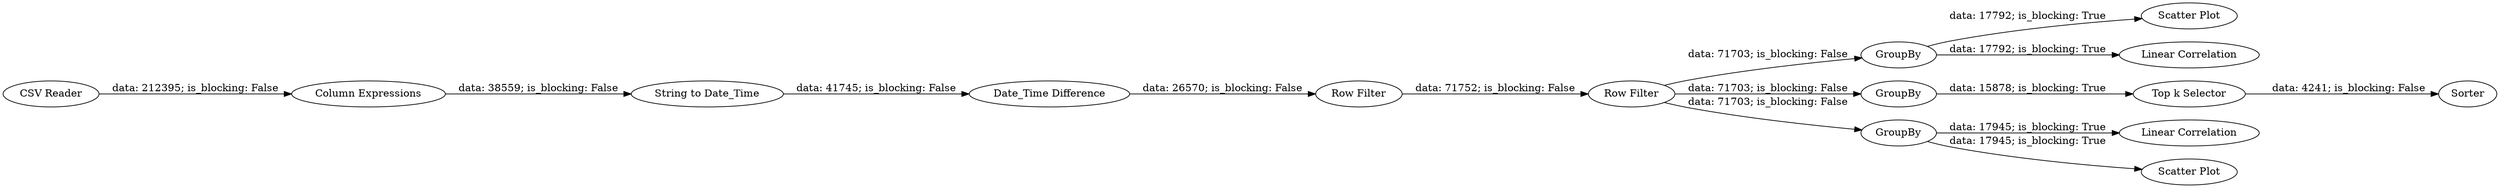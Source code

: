 digraph {
	"4658241432314266523_1" [label="CSV Reader"]
	"4658241432314266523_7" [label="Row Filter"]
	"4658241432314266523_12" [label="Linear Correlation"]
	"4658241432314266523_10" [label="Scatter Plot"]
	"4658241432314266523_3" [label="Top k Selector"]
	"4658241432314266523_8" [label="Row Filter"]
	"4658241432314266523_5" [label="Date_Time Difference"]
	"4658241432314266523_14" [label=GroupBy]
	"4658241432314266523_2" [label=GroupBy]
	"4658241432314266523_13" [label="Scatter Plot"]
	"4658241432314266523_15" [label="Linear Correlation"]
	"4658241432314266523_9" [label=Sorter]
	"4658241432314266523_4" [label="Column Expressions"]
	"4658241432314266523_11" [label=GroupBy]
	"4658241432314266523_6" [label="String to Date_Time"]
	"4658241432314266523_4" -> "4658241432314266523_6" [label="data: 38559; is_blocking: False"]
	"4658241432314266523_3" -> "4658241432314266523_9" [label="data: 4241; is_blocking: False"]
	"4658241432314266523_8" -> "4658241432314266523_14" [label="data: 71703; is_blocking: False"]
	"4658241432314266523_8" -> "4658241432314266523_2" [label="data: 71703; is_blocking: False"]
	"4658241432314266523_5" -> "4658241432314266523_7" [label="data: 26570; is_blocking: False"]
	"4658241432314266523_1" -> "4658241432314266523_4" [label="data: 212395; is_blocking: False"]
	"4658241432314266523_11" -> "4658241432314266523_12" [label="data: 17945; is_blocking: True"]
	"4658241432314266523_11" -> "4658241432314266523_10" [label="data: 17945; is_blocking: True"]
	"4658241432314266523_2" -> "4658241432314266523_3" [label="data: 15878; is_blocking: True"]
	"4658241432314266523_6" -> "4658241432314266523_5" [label="data: 41745; is_blocking: False"]
	"4658241432314266523_8" -> "4658241432314266523_11" [label="data: 71703; is_blocking: False"]
	"4658241432314266523_7" -> "4658241432314266523_8" [label="data: 71752; is_blocking: False"]
	"4658241432314266523_14" -> "4658241432314266523_15" [label="data: 17792; is_blocking: True"]
	"4658241432314266523_14" -> "4658241432314266523_13" [label="data: 17792; is_blocking: True"]
	rankdir=LR
}
